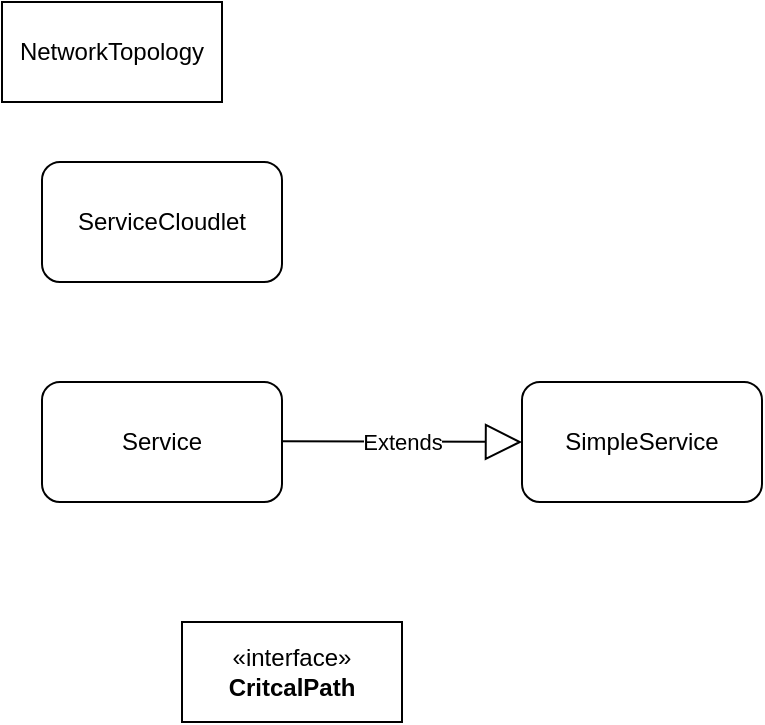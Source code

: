 <mxfile version="21.5.0" type="device" pages="2">
  <diagram id="C5RBs43oDa-KdzZeNtuy" name="服务建模">
    <mxGraphModel dx="487" dy="499" grid="1" gridSize="10" guides="1" tooltips="1" connect="1" arrows="1" fold="1" page="1" pageScale="1" pageWidth="827" pageHeight="1169" math="0" shadow="0">
      <root>
        <mxCell id="WIyWlLk6GJQsqaUBKTNV-0" />
        <mxCell id="WIyWlLk6GJQsqaUBKTNV-1" parent="WIyWlLk6GJQsqaUBKTNV-0" />
        <mxCell id="FP_4YEFLyOhcVd0KBhg3-4" value="NetworkTopology" style="html=1;whiteSpace=wrap;" vertex="1" parent="WIyWlLk6GJQsqaUBKTNV-1">
          <mxGeometry x="10" y="20" width="110" height="50" as="geometry" />
        </mxCell>
        <mxCell id="0PkAnDzMGWK-WBMAtL2X-5" value="Extends" style="endArrow=block;endSize=16;endFill=0;html=1;rounded=0;" edge="1" parent="WIyWlLk6GJQsqaUBKTNV-1">
          <mxGeometry width="160" relative="1" as="geometry">
            <mxPoint x="150" y="239.58" as="sourcePoint" />
            <mxPoint x="270" y="240" as="targetPoint" />
          </mxGeometry>
        </mxCell>
        <mxCell id="yJQTW2LOpLAzXYBu7KYg-0" value="SimpleService" style="rounded=1;whiteSpace=wrap;html=1;" vertex="1" parent="WIyWlLk6GJQsqaUBKTNV-1">
          <mxGeometry x="270" y="210" width="120" height="60" as="geometry" />
        </mxCell>
        <mxCell id="yJQTW2LOpLAzXYBu7KYg-1" value="Service" style="rounded=1;whiteSpace=wrap;html=1;" vertex="1" parent="WIyWlLk6GJQsqaUBKTNV-1">
          <mxGeometry x="30" y="210" width="120" height="60" as="geometry" />
        </mxCell>
        <mxCell id="yJQTW2LOpLAzXYBu7KYg-2" value="ServiceCloudlet" style="rounded=1;whiteSpace=wrap;html=1;" vertex="1" parent="WIyWlLk6GJQsqaUBKTNV-1">
          <mxGeometry x="30" y="100" width="120" height="60" as="geometry" />
        </mxCell>
        <mxCell id="yJQTW2LOpLAzXYBu7KYg-4" value="«interface»&lt;br&gt;&lt;b&gt;CritcalPath&lt;/b&gt;" style="html=1;whiteSpace=wrap;" vertex="1" parent="WIyWlLk6GJQsqaUBKTNV-1">
          <mxGeometry x="100" y="330" width="110" height="50" as="geometry" />
        </mxCell>
      </root>
    </mxGraphModel>
  </diagram>
  <diagram id="fh3rl-J6Cw8xutHEFRPl" name="整体设计">
    <mxGraphModel dx="584" dy="599" grid="1" gridSize="10" guides="1" tooltips="1" connect="1" arrows="1" fold="1" page="1" pageScale="1" pageWidth="827" pageHeight="1169" math="0" shadow="0">
      <root>
        <mxCell id="0" />
        <mxCell id="1" parent="0" />
      </root>
    </mxGraphModel>
  </diagram>
</mxfile>
